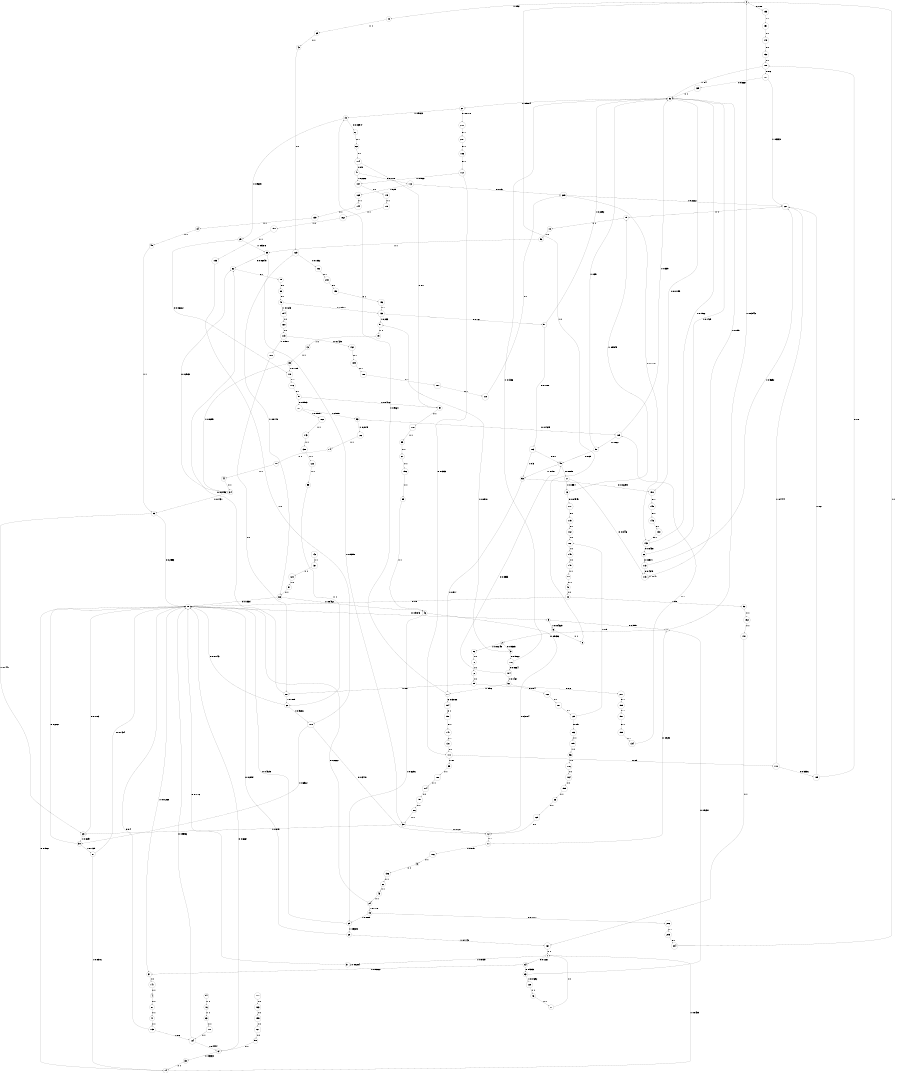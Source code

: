 digraph "ch3_random_short_L15" {
size = "6,8.5";
ratio = "fill";
node [shape = circle];
node [fontsize = 24];
edge [fontsize = 24];
0 -> 153 [label = "0: 0.08     "];
0 -> 20 [label = "1: 0.92     "];
1 -> 64 [label = "0: 0.1261   "];
1 -> 31 [label = "1: 0.8739   "];
2 -> 3 [label = "0: 0.9385   "];
2 -> 36 [label = "1: 0.06145  "];
3 -> 106 [label = "0: 0.9022   "];
3 -> 91 [label = "1: 0.0978   "];
4 -> 81 [label = "1: 1        "];
5 -> 136 [label = "1: 1        "];
6 -> 8 [label = "1: 1        "];
7 -> 2 [label = "0: 0.9656   "];
7 -> 0 [label = "1: 0.03442  "];
8 -> 0 [label = "1: 1        "];
9 -> 7 [label = "0: 0.9957   "];
9 -> 6 [label = "1: 0.004329  "];
10 -> 9 [label = "0: 0.9873   "];
10 -> 37 [label = "1: 0.01268  "];
11 -> 7 [label = "0: 0.925    "];
11 -> 166 [label = "1: 0.075    "];
12 -> 11 [label = "0: 1        "];
13 -> 117 [label = "0: 0.04545  "];
13 -> 75 [label = "1: 0.9545   "];
14 -> 10 [label = "0: 0.1561   "];
14 -> 1 [label = "1: 0.8439   "];
15 -> 206 [label = "0: 0.1111   "];
15 -> 25 [label = "1: 0.8889   "];
16 -> 83 [label = "1: 1        "];
17 -> 173 [label = "0: 0.8446   "];
17 -> 13 [label = "1: 0.1554   "];
18 -> 96 [label = "1: 1        "];
19 -> 61 [label = "0: 0.03947  "];
19 -> 29 [label = "1: 0.9605   "];
20 -> 69 [label = "1: 1        "];
21 -> 208 [label = "0: 0.0178   "];
21 -> 19 [label = "1: 0.9822   "];
22 -> 10 [label = "0: 0.5      "];
22 -> 32 [label = "1: 0.5      "];
23 -> 10 [label = "0: 0.1703   "];
23 -> 30 [label = "1: 0.8297   "];
24 -> 10 [label = "0: 0.2222   "];
24 -> 15 [label = "1: 0.7778   "];
25 -> 10 [label = "0: 0.4615   "];
25 -> 28 [label = "1: 0.5385   "];
26 -> 129 [label = "1: 1        "];
27 -> 156 [label = "1: 1        "];
28 -> 10 [label = "0: 0.2857   "];
28 -> 161 [label = "1: 0.7143   "];
29 -> 118 [label = "0: 0.06222  "];
29 -> 65 [label = "1: 0.9378   "];
30 -> 10 [label = "0: 0.2261   "];
30 -> 87 [label = "1: 0.7739   "];
31 -> 10 [label = "0: 0.1716   "];
31 -> 31 [label = "1: 0.8284   "];
32 -> 192 [label = "1: 1        "];
33 -> 10 [label = "0: 0.2553   "];
33 -> 23 [label = "1: 0.7447   "];
34 -> 62 [label = "0: 0.2569   "];
34 -> 33 [label = "1: 0.7431   "];
35 -> 118 [label = "0: 0.1705   "];
35 -> 34 [label = "1: 0.8295   "];
36 -> 78 [label = "1: 1        "];
37 -> 141 [label = "1: 1        "];
38 -> 12 [label = "0: 0.121    "];
38 -> 23 [label = "1: 0.879    "];
39 -> 14 [label = "1: 1        "];
40 -> 22 [label = "1: 1        "];
41 -> 165 [label = "1: 1        "];
42 -> 123 [label = "1: 1        "];
43 -> 24 [label = "1: 1        "];
44 -> 34 [label = "1: 1        "];
45 -> 33 [label = "1: 1        "];
46 -> 12 [label = "0: 0.3704   "];
46 -> 25 [label = "1: 0.6296   "];
47 -> 112 [label = "0: 0.7778   "];
47 -> 184 [label = "1: 0.2222   "];
48 -> 133 [label = "0: 0.8977   "];
48 -> 194 [label = "1: 0.1023   "];
49 -> 17 [label = "0: 0.809    "];
49 -> 93 [label = "1: 0.191    "];
50 -> 49 [label = "0: 0.65     "];
50 -> 92 [label = "1: 0.35     "];
51 -> 103 [label = "0: 0.7108   "];
51 -> 92 [label = "1: 0.2892   "];
52 -> 113 [label = "0: 0.8571   "];
52 -> 92 [label = "1: 0.1429   "];
53 -> 105 [label = "0: 0.7925   "];
53 -> 126 [label = "1: 0.2075   "];
54 -> 16 [label = "1: 1        "];
55 -> 27 [label = "1: 1        "];
56 -> 176 [label = "1: 1        "];
57 -> 101 [label = "0: 0.9583   "];
57 -> 94 [label = "1: 0.04167  "];
58 -> 48 [label = "0: 1        "];
59 -> 58 [label = "0: 1        "];
60 -> 114 [label = "0: 1        "];
61 -> 60 [label = "0: 1        "];
62 -> 59 [label = "0: 1        "];
63 -> 7 [label = "0: 0.9231   "];
63 -> 128 [label = "1: 0.07692  "];
64 -> 63 [label = "0: 0.9333   "];
64 -> 37 [label = "1: 0.06667  "];
65 -> 62 [label = "0: 0.06048  "];
65 -> 38 [label = "1: 0.9395   "];
66 -> 10 [label = "0: 0.1538   "];
66 -> 46 [label = "1: 0.8462   "];
67 -> 10 [label = "0: 0.6667   "];
67 -> 39 [label = "1: 0.3333   "];
68 -> 10 [label = "0: 0.07143  "];
68 -> 170 [label = "1: 0.9286   "];
69 -> 42 [label = "1: 1        "];
70 -> 44 [label = "1: 1        "];
71 -> 1 [label = "1: 1        "];
72 -> 89 [label = "1: 1        "];
73 -> 35 [label = "1: 1        "];
74 -> 70 [label = "1: 1        "];
75 -> 18 [label = "1: 1        "];
76 -> 71 [label = "1: 1        "];
77 -> 154 [label = "0: 0.03788  "];
77 -> 19 [label = "1: 0.9621   "];
78 -> 72 [label = "1: 1        "];
79 -> 73 [label = "1: 1        "];
80 -> 40 [label = "1: 1        "];
81 -> 41 [label = "1: 1        "];
82 -> 43 [label = "1: 1        "];
83 -> 171 [label = "1: 1        "];
84 -> 45 [label = "1: 1        "];
85 -> 46 [label = "1: 1        "];
86 -> 38 [label = "1: 1        "];
87 -> 10 [label = "0: 0.1424   "];
87 -> 14 [label = "1: 0.8576   "];
88 -> 62 [label = "0: 0.2195   "];
88 -> 68 [label = "1: 0.7805   "];
89 -> 201 [label = "0: 0.2      "];
89 -> 88 [label = "1: 0.8      "];
90 -> 182 [label = "0: 0.04     "];
90 -> 77 [label = "1: 0.96     "];
91 -> 79 [label = "1: 1        "];
92 -> 190 [label = "0: 0.01159  "];
92 -> 21 [label = "1: 0.9884   "];
93 -> 190 [label = "0: 0.02299  "];
93 -> 77 [label = "1: 0.977    "];
94 -> 178 [label = "1: 1        "];
95 -> 180 [label = "1: 1        "];
96 -> 65 [label = "1: 1        "];
97 -> 66 [label = "1: 1        "];
98 -> 67 [label = "1: 1        "];
99 -> 68 [label = "1: 1        "];
100 -> 88 [label = "1: 1        "];
101 -> 53 [label = "0: 0.9091   "];
101 -> 168 [label = "1: 0.09091  "];
102 -> 167 [label = "1: 1        "];
103 -> 49 [label = "0: 0.7      "];
103 -> 93 [label = "1: 0.3      "];
104 -> 49 [label = "0: 0.8533   "];
104 -> 90 [label = "1: 0.1467   "];
105 -> 50 [label = "0: 0.661    "];
105 -> 92 [label = "1: 0.339    "];
106 -> 104 [label = "0: 0.8664   "];
106 -> 92 [label = "1: 0.1336   "];
107 -> 135 [label = "0: 0.6667   "];
107 -> 127 [label = "1: 0.3333   "];
108 -> 107 [label = "0: 0.6      "];
108 -> 92 [label = "1: 0.4      "];
109 -> 108 [label = "0: 0.8      "];
109 -> 127 [label = "1: 0.2      "];
110 -> 109 [label = "0: 0.5556   "];
110 -> 127 [label = "1: 0.4444   "];
111 -> 110 [label = "0: 0.9      "];
111 -> 95 [label = "1: 0.1      "];
112 -> 209 [label = "0: 0.75     "];
112 -> 169 [label = "1: 0.25     "];
113 -> 173 [label = "0: 0.4348   "];
113 -> 127 [label = "1: 0.5652   "];
114 -> 47 [label = "0: 0.9      "];
114 -> 94 [label = "1: 0.1      "];
115 -> 102 [label = "0: 1        "];
116 -> 57 [label = "0: 1        "];
117 -> 115 [label = "0: 1        "];
118 -> 116 [label = "0: 1        "];
119 -> 152 [label = "0: 0.1429   "];
119 -> 100 [label = "1: 0.8571   "];
120 -> 97 [label = "1: 1        "];
121 -> 98 [label = "1: 1        "];
122 -> 99 [label = "1: 1        "];
123 -> 202 [label = "0: 0.1852   "];
123 -> 66 [label = "1: 0.8148   "];
124 -> 10 [label = "0: 0.5556   "];
124 -> 67 [label = "1: 0.4444   "];
125 -> 203 [label = "0: 0.5      "];
125 -> 167 [label = "1: 0.5      "];
126 -> 74 [label = "1: 1        "];
127 -> 75 [label = "1: 1        "];
128 -> 76 [label = "1: 1        "];
129 -> 12 [label = "0: 1        "];
130 -> 193 [label = "0: 1        "];
131 -> 111 [label = "0: 1        "];
132 -> 108 [label = "0: 1        "];
133 -> 51 [label = "0: 0.767    "];
133 -> 91 [label = "1: 0.233    "];
134 -> 105 [label = "0: 1        "];
135 -> 92 [label = "1: 1        "];
136 -> 82 [label = "1: 1        "];
137 -> 120 [label = "1: 1        "];
138 -> 122 [label = "1: 1        "];
139 -> 84 [label = "1: 1        "];
140 -> 80 [label = "1: 1        "];
141 -> 4 [label = "1: 1        "];
142 -> 137 [label = "1: 1        "];
143 -> 138 [label = "1: 1        "];
144 -> 139 [label = "1: 1        "];
145 -> 140 [label = "1: 1        "];
146 -> 130 [label = "0: 1        "];
147 -> 131 [label = "0: 1        "];
148 -> 132 [label = "0: 1        "];
149 -> 146 [label = "0: 1        "];
150 -> 147 [label = "0: 1        "];
151 -> 148 [label = "0: 1        "];
152 -> 189 [label = "0: 1        "];
153 -> 151 [label = "0: 1        "];
154 -> 150 [label = "0: 1        "];
155 -> 121 [label = "1: 1        "];
156 -> 85 [label = "1: 1        "];
157 -> 86 [label = "1: 1        "];
158 -> 183 [label = "1: 1        "];
159 -> 26 [label = "1: 1        "];
160 -> 119 [label = "1: 1        "];
161 -> 1 [label = "1: 1        "];
162 -> 158 [label = "1: 1        "];
163 -> 155 [label = "1: 1        "];
164 -> 159 [label = "1: 1        "];
165 -> 10 [label = "0: 0.4      "];
165 -> 124 [label = "1: 0.6      "];
166 -> 5 [label = "1: 1        "];
167 -> 145 [label = "1: 1        "];
168 -> 143 [label = "1: 1        "];
169 -> 144 [label = "1: 1        "];
170 -> 12 [label = "0: 0.3478   "];
170 -> 30 [label = "1: 0.6522   "];
171 -> 124 [label = "1: 1        "];
172 -> 111 [label = "0: 0.8333   "];
172 -> 184 [label = "1: 0.1667   "];
173 -> 173 [label = "0: 0.841    "];
173 -> 92 [label = "1: 0.159    "];
174 -> 157 [label = "1: 1        "];
175 -> 162 [label = "1: 1        "];
176 -> 164 [label = "1: 1        "];
177 -> 163 [label = "1: 1        "];
178 -> 55 [label = "1: 1        "];
179 -> 175 [label = "1: 1        "];
180 -> 174 [label = "1: 1        "];
181 -> 125 [label = "0: 1        "];
182 -> 181 [label = "0: 1        "];
183 -> 170 [label = "1: 1        "];
184 -> 179 [label = "1: 1        "];
185 -> 56 [label = "1: 1        "];
186 -> 172 [label = "0: 1        "];
187 -> 210 [label = "0: 1        "];
188 -> 187 [label = "0: 1        "];
189 -> 188 [label = "0: 1        "];
190 -> 149 [label = "0: 1        "];
191 -> 161 [label = "1: 1        "];
192 -> 191 [label = "1: 1        "];
193 -> 52 [label = "0: 0.8438   "];
193 -> 92 [label = "1: 0.1562   "];
194 -> 160 [label = "1: 1        "];
195 -> 134 [label = "0: 1        "];
196 -> 133 [label = "0: 1        "];
197 -> 195 [label = "0: 1        "];
198 -> 196 [label = "0: 1        "];
199 -> 197 [label = "0: 1        "];
200 -> 198 [label = "0: 1        "];
201 -> 199 [label = "0: 1        "];
202 -> 200 [label = "0: 1        "];
203 -> 185 [label = "1: 1        "];
204 -> 0 [label = "1: 1        "];
205 -> 204 [label = "0: 1        "];
206 -> 205 [label = "0: 1        "];
207 -> 186 [label = "0: 1        "];
208 -> 207 [label = "0: 1        "];
209 -> 193 [label = "0: 0.7778   "];
209 -> 127 [label = "1: 0.2222   "];
210 -> 209 [label = "0: 1        "];
}